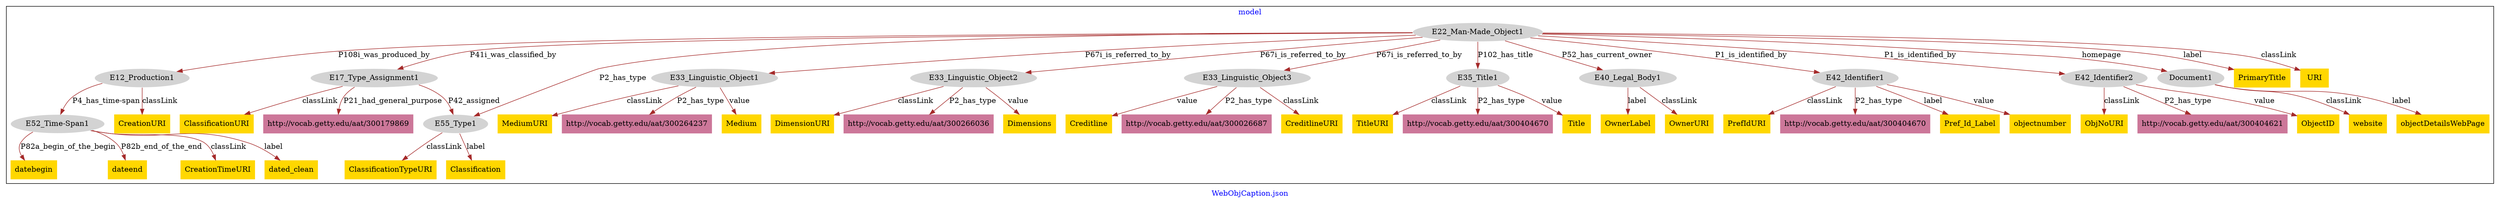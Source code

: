 digraph n0 {
fontcolor="blue"
remincross="true"
label="WebObjCaption.json"
subgraph cluster {
label="model"
n2[style="filled",color="white",fillcolor="lightgray",label="E12_Production1"];
n3[style="filled",color="white",fillcolor="lightgray",label="E52_Time-Span1"];
n4[style="filled",color="white",fillcolor="lightgray",label="E17_Type_Assignment1"];
n5[style="filled",color="white",fillcolor="lightgray",label="E55_Type1"];
n6[style="filled",color="white",fillcolor="lightgray",label="E22_Man-Made_Object1"];
n7[style="filled",color="white",fillcolor="lightgray",label="E33_Linguistic_Object1"];
n8[style="filled",color="white",fillcolor="lightgray",label="E33_Linguistic_Object2"];
n9[style="filled",color="white",fillcolor="lightgray",label="E33_Linguistic_Object3"];
n10[style="filled",color="white",fillcolor="lightgray",label="E35_Title1"];
n11[style="filled",color="white",fillcolor="lightgray",label="E40_Legal_Body1"];
n12[style="filled",color="white",fillcolor="lightgray",label="E42_Identifier1"];
n13[style="filled",color="white",fillcolor="lightgray",label="E42_Identifier2"];
n14[style="filled",color="white",fillcolor="lightgray",label="Document1"];
n15[shape="plaintext",style="filled",fillcolor="gold",label="datebegin"];
n16[shape="plaintext",style="filled",fillcolor="gold",label="ClassificationTypeURI"];
n17[shape="plaintext",style="filled",fillcolor="gold",label="Title"];
n18[shape="plaintext",style="filled",fillcolor="gold",label="Pref_Id_Label"];
n19[shape="plaintext",style="filled",fillcolor="gold",label="OwnerLabel"];
n20[shape="plaintext",style="filled",fillcolor="gold",label="dateend"];
n21[shape="plaintext",style="filled",fillcolor="gold",label="PrimaryTitle"];
n22[shape="plaintext",style="filled",fillcolor="gold",label="CreditlineURI"];
n23[shape="plaintext",style="filled",fillcolor="gold",label="Medium"];
n24[shape="plaintext",style="filled",fillcolor="gold",label="CreationTimeURI"];
n25[shape="plaintext",style="filled",fillcolor="gold",label="ObjectID"];
n26[shape="plaintext",style="filled",fillcolor="gold",label="website"];
n27[shape="plaintext",style="filled",fillcolor="gold",label="objectDetailsWebPage"];
n28[shape="plaintext",style="filled",fillcolor="gold",label="dated_clean"];
n29[shape="plaintext",style="filled",fillcolor="gold",label="objectnumber"];
n30[shape="plaintext",style="filled",fillcolor="gold",label="TitleURI"];
n31[shape="plaintext",style="filled",fillcolor="gold",label="ObjNoURI"];
n32[shape="plaintext",style="filled",fillcolor="gold",label="Dimensions"];
n33[shape="plaintext",style="filled",fillcolor="gold",label="CreationURI"];
n34[shape="plaintext",style="filled",fillcolor="gold",label="OwnerURI"];
n35[shape="plaintext",style="filled",fillcolor="gold",label="PrefIdURI"];
n36[shape="plaintext",style="filled",fillcolor="gold",label="Classification"];
n37[shape="plaintext",style="filled",fillcolor="gold",label="URI"];
n38[shape="plaintext",style="filled",fillcolor="gold",label="Creditline"];
n39[shape="plaintext",style="filled",fillcolor="gold",label="DimensionURI"];
n40[shape="plaintext",style="filled",fillcolor="gold",label="MediumURI"];
n41[shape="plaintext",style="filled",fillcolor="gold",label="ClassificationURI"];
n42[shape="plaintext",style="filled",fillcolor="#CC7799",label="http://vocab.getty.edu/aat/300404670"];
n43[shape="plaintext",style="filled",fillcolor="#CC7799",label="http://vocab.getty.edu/aat/300026687"];
n44[shape="plaintext",style="filled",fillcolor="#CC7799",label="http://vocab.getty.edu/aat/300404670"];
n45[shape="plaintext",style="filled",fillcolor="#CC7799",label="http://vocab.getty.edu/aat/300266036"];
n46[shape="plaintext",style="filled",fillcolor="#CC7799",label="http://vocab.getty.edu/aat/300404621"];
n47[shape="plaintext",style="filled",fillcolor="#CC7799",label="http://vocab.getty.edu/aat/300179869"];
n48[shape="plaintext",style="filled",fillcolor="#CC7799",label="http://vocab.getty.edu/aat/300264237"];
}
n2 -> n3[color="brown",fontcolor="black",label="P4_has_time-span"]
n4 -> n5[color="brown",fontcolor="black",label="P42_assigned"]
n6 -> n2[color="brown",fontcolor="black",label="P108i_was_produced_by"]
n6 -> n4[color="brown",fontcolor="black",label="P41i_was_classified_by"]
n6 -> n7[color="brown",fontcolor="black",label="P67i_is_referred_to_by"]
n6 -> n8[color="brown",fontcolor="black",label="P67i_is_referred_to_by"]
n6 -> n9[color="brown",fontcolor="black",label="P67i_is_referred_to_by"]
n6 -> n10[color="brown",fontcolor="black",label="P102_has_title"]
n6 -> n11[color="brown",fontcolor="black",label="P52_has_current_owner"]
n6 -> n12[color="brown",fontcolor="black",label="P1_is_identified_by"]
n6 -> n13[color="brown",fontcolor="black",label="P1_is_identified_by"]
n6 -> n14[color="brown",fontcolor="black",label="homepage"]
n3 -> n15[color="brown",fontcolor="black",label="P82a_begin_of_the_begin"]
n5 -> n16[color="brown",fontcolor="black",label="classLink"]
n10 -> n17[color="brown",fontcolor="black",label="value"]
n12 -> n18[color="brown",fontcolor="black",label="label"]
n11 -> n19[color="brown",fontcolor="black",label="label"]
n3 -> n20[color="brown",fontcolor="black",label="P82b_end_of_the_end"]
n6 -> n21[color="brown",fontcolor="black",label="label"]
n9 -> n22[color="brown",fontcolor="black",label="classLink"]
n7 -> n23[color="brown",fontcolor="black",label="value"]
n3 -> n24[color="brown",fontcolor="black",label="classLink"]
n13 -> n25[color="brown",fontcolor="black",label="value"]
n14 -> n26[color="brown",fontcolor="black",label="classLink"]
n14 -> n27[color="brown",fontcolor="black",label="label"]
n3 -> n28[color="brown",fontcolor="black",label="label"]
n12 -> n29[color="brown",fontcolor="black",label="value"]
n10 -> n30[color="brown",fontcolor="black",label="classLink"]
n13 -> n31[color="brown",fontcolor="black",label="classLink"]
n8 -> n32[color="brown",fontcolor="black",label="value"]
n2 -> n33[color="brown",fontcolor="black",label="classLink"]
n11 -> n34[color="brown",fontcolor="black",label="classLink"]
n12 -> n35[color="brown",fontcolor="black",label="classLink"]
n5 -> n36[color="brown",fontcolor="black",label="label"]
n6 -> n37[color="brown",fontcolor="black",label="classLink"]
n9 -> n38[color="brown",fontcolor="black",label="value"]
n8 -> n39[color="brown",fontcolor="black",label="classLink"]
n7 -> n40[color="brown",fontcolor="black",label="classLink"]
n4 -> n41[color="brown",fontcolor="black",label="classLink"]
n10 -> n42[color="brown",fontcolor="black",label="P2_has_type"]
n9 -> n43[color="brown",fontcolor="black",label="P2_has_type"]
n6 -> n5[color="brown",fontcolor="black",label="P2_has_type"]
n12 -> n44[color="brown",fontcolor="black",label="P2_has_type"]
n8 -> n45[color="brown",fontcolor="black",label="P2_has_type"]
n13 -> n46[color="brown",fontcolor="black",label="P2_has_type"]
n4 -> n47[color="brown",fontcolor="black",label="P21_had_general_purpose"]
n7 -> n48[color="brown",fontcolor="black",label="P2_has_type"]
}
